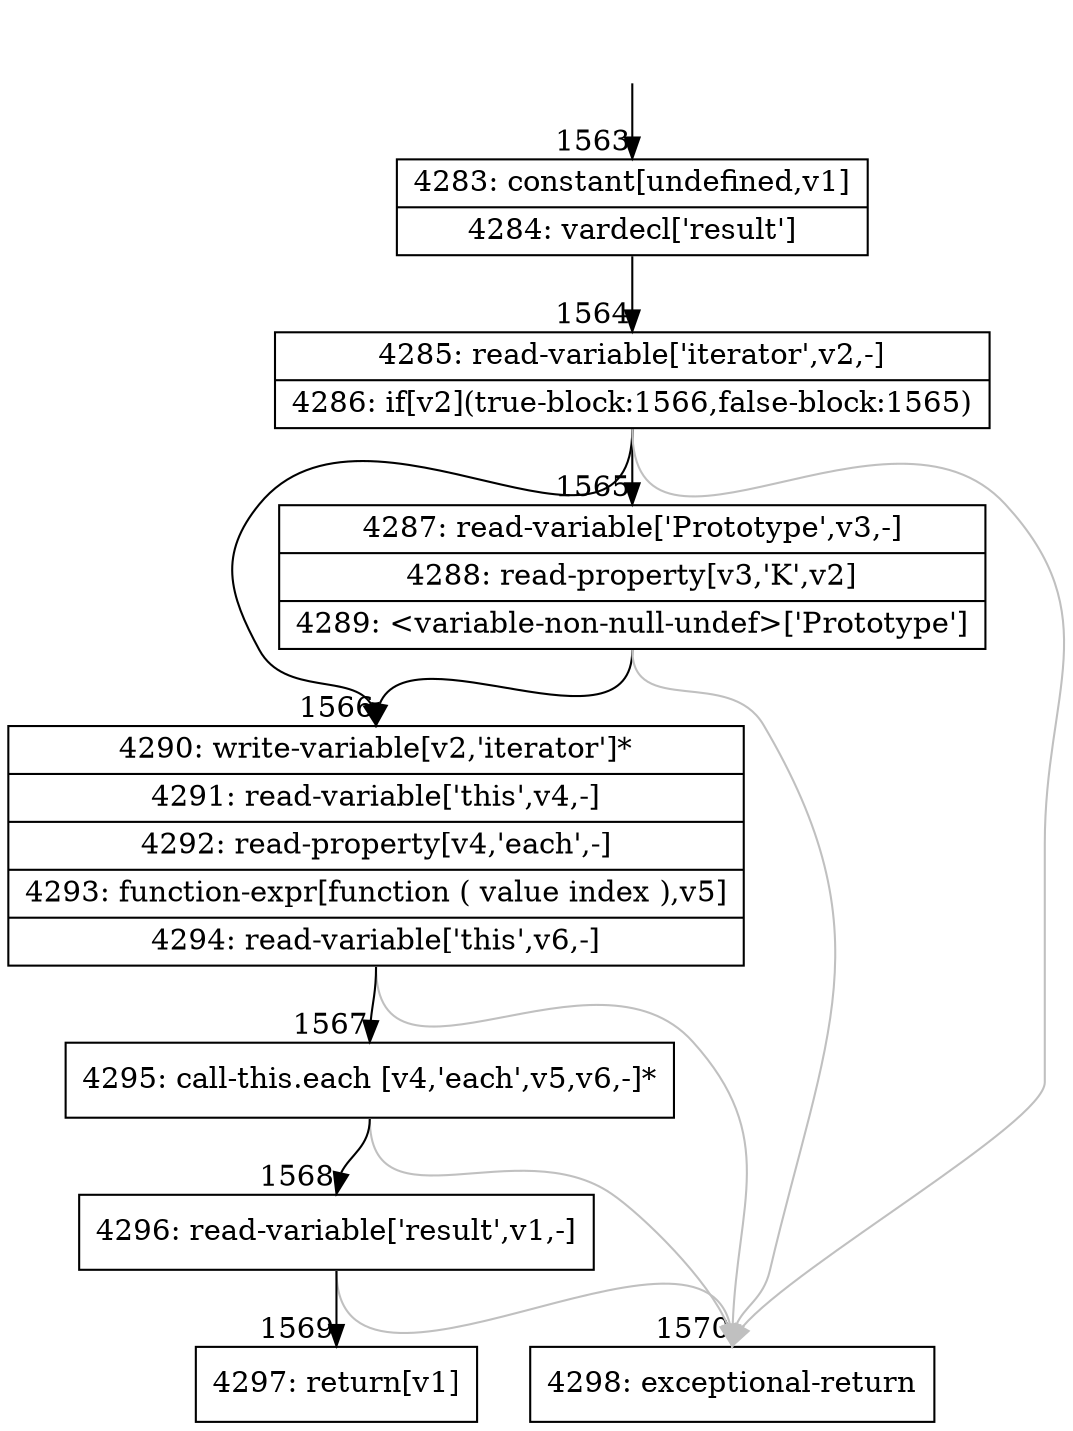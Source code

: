 digraph {
rankdir="TD"
BB_entry136[shape=none,label=""];
BB_entry136 -> BB1563 [tailport=s, headport=n, headlabel="    1563"]
BB1563 [shape=record label="{4283: constant[undefined,v1]|4284: vardecl['result']}" ] 
BB1563 -> BB1564 [tailport=s, headport=n, headlabel="      1564"]
BB1564 [shape=record label="{4285: read-variable['iterator',v2,-]|4286: if[v2](true-block:1566,false-block:1565)}" ] 
BB1564 -> BB1566 [tailport=s, headport=n, headlabel="      1566"]
BB1564 -> BB1565 [tailport=s, headport=n, headlabel="      1565"]
BB1564 -> BB1570 [tailport=s, headport=n, color=gray, headlabel="      1570"]
BB1565 [shape=record label="{4287: read-variable['Prototype',v3,-]|4288: read-property[v3,'K',v2]|4289: \<variable-non-null-undef\>['Prototype']}" ] 
BB1565 -> BB1566 [tailport=s, headport=n]
BB1565 -> BB1570 [tailport=s, headport=n, color=gray]
BB1566 [shape=record label="{4290: write-variable[v2,'iterator']*|4291: read-variable['this',v4,-]|4292: read-property[v4,'each',-]|4293: function-expr[function ( value index ),v5]|4294: read-variable['this',v6,-]}" ] 
BB1566 -> BB1567 [tailport=s, headport=n, headlabel="      1567"]
BB1566 -> BB1570 [tailport=s, headport=n, color=gray]
BB1567 [shape=record label="{4295: call-this.each [v4,'each',v5,v6,-]*}" ] 
BB1567 -> BB1568 [tailport=s, headport=n, headlabel="      1568"]
BB1567 -> BB1570 [tailport=s, headport=n, color=gray]
BB1568 [shape=record label="{4296: read-variable['result',v1,-]}" ] 
BB1568 -> BB1569 [tailport=s, headport=n, headlabel="      1569"]
BB1568 -> BB1570 [tailport=s, headport=n, color=gray]
BB1569 [shape=record label="{4297: return[v1]}" ] 
BB1570 [shape=record label="{4298: exceptional-return}" ] 
//#$~ 992
}

